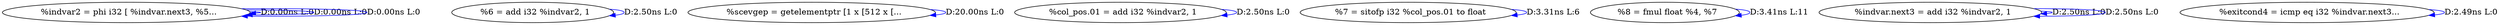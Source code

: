 digraph {
Node0x2c4baa0[label="  %indvar2 = phi i32 [ %indvar.next3, %5..."];
Node0x2c4baa0 -> Node0x2c4baa0[label="D:0.00ns L:0",color=blue];
Node0x2c4baa0 -> Node0x2c4baa0[label="D:0.00ns L:0",color=blue];
Node0x2c4baa0 -> Node0x2c4baa0[label="D:0.00ns L:0",color=blue];
Node0x2c4bb80[label="  %6 = add i32 %indvar2, 1"];
Node0x2c4bb80 -> Node0x2c4bb80[label="D:2.50ns L:0",color=blue];
Node0x2c4bc60[label="  %scevgep = getelementptr [1 x [512 x [..."];
Node0x2c4bc60 -> Node0x2c4bc60[label="D:20.00ns L:0",color=blue];
Node0x2c4be00[label="  %col_pos.01 = add i32 %indvar2, 1"];
Node0x2c4be00 -> Node0x2c4be00[label="D:2.50ns L:0",color=blue];
Node0x2c4bee0[label="  %7 = sitofp i32 %col_pos.01 to float"];
Node0x2c4bee0 -> Node0x2c4bee0[label="D:3.31ns L:6",color=blue];
Node0x2c4bfc0[label="  %8 = fmul float %4, %7"];
Node0x2c4bfc0 -> Node0x2c4bfc0[label="D:3.41ns L:11",color=blue];
Node0x2c4c180[label="  %indvar.next3 = add i32 %indvar2, 1"];
Node0x2c4c180 -> Node0x2c4c180[label="D:2.50ns L:0",color=blue];
Node0x2c4c180 -> Node0x2c4c180[label="D:2.50ns L:0",color=blue];
Node0x2c4c260[label="  %exitcond4 = icmp eq i32 %indvar.next3..."];
Node0x2c4c260 -> Node0x2c4c260[label="D:2.49ns L:0",color=blue];
}
